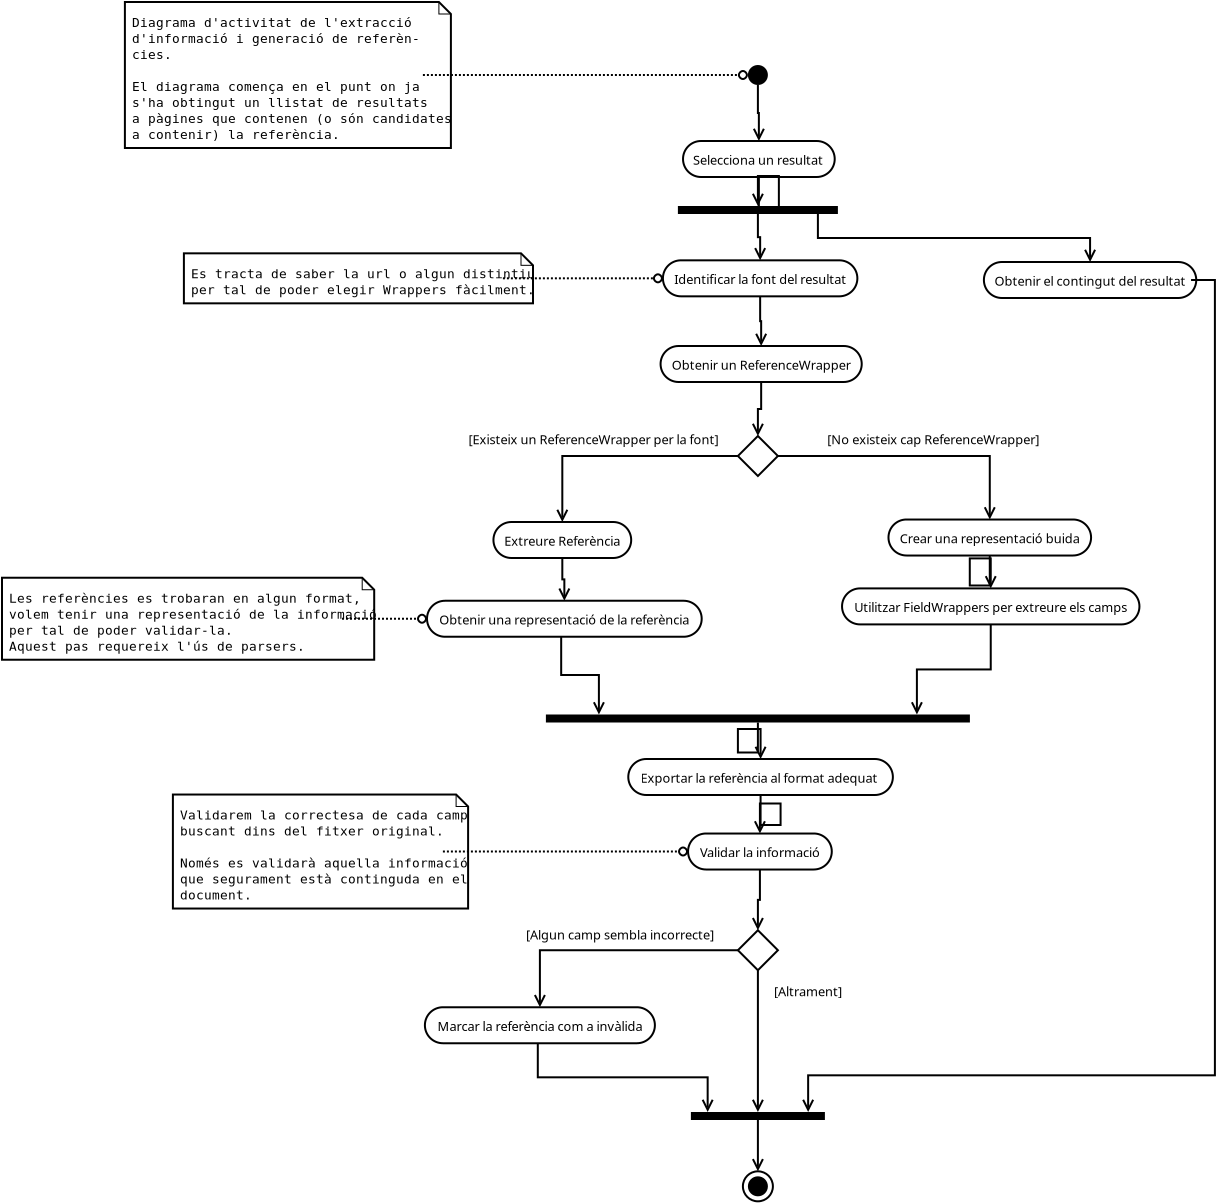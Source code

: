 <?xml version="1.0" encoding="UTF-8"?>
<dia:diagram xmlns:dia="http://www.lysator.liu.se/~alla/dia/">
  <dia:layer name="Fons" visible="true">
    <dia:object type="UML - Activity" version="0" id="O0">
      <dia:attribute name="obj_pos">
        <dia:point val="18.456,4.25"/>
      </dia:attribute>
      <dia:attribute name="obj_bb">
        <dia:rectangle val="18.456,4.25;25.944,6.05"/>
      </dia:attribute>
      <dia:attribute name="elem_corner">
        <dia:point val="18.456,4.25"/>
      </dia:attribute>
      <dia:attribute name="elem_width">
        <dia:real val="7.487"/>
      </dia:attribute>
      <dia:attribute name="elem_height">
        <dia:real val="1.8"/>
      </dia:attribute>
      <dia:attribute name="line_colour">
        <dia:color val="#000000"/>
      </dia:attribute>
      <dia:attribute name="fill_colour">
        <dia:color val="#ffffff"/>
      </dia:attribute>
      <dia:attribute name="text">
        <dia:composite type="text">
          <dia:attribute name="string">
            <dia:string>#Selecciona un resultat#</dia:string>
          </dia:attribute>
          <dia:attribute name="font">
            <dia:font family="sans" style="0" name="Helvetica"/>
          </dia:attribute>
          <dia:attribute name="height">
            <dia:real val="0.8"/>
          </dia:attribute>
          <dia:attribute name="pos">
            <dia:point val="22.2,5.293"/>
          </dia:attribute>
          <dia:attribute name="color">
            <dia:color val="#000000"/>
          </dia:attribute>
          <dia:attribute name="alignment">
            <dia:enum val="1"/>
          </dia:attribute>
        </dia:composite>
      </dia:attribute>
    </dia:object>
    <dia:object type="UML - Activity" version="0" id="O1">
      <dia:attribute name="obj_pos">
        <dia:point val="33.5,10.3"/>
      </dia:attribute>
      <dia:attribute name="obj_bb">
        <dia:rectangle val="33.5,10.3;43.858,12.1"/>
      </dia:attribute>
      <dia:attribute name="elem_corner">
        <dia:point val="33.5,10.3"/>
      </dia:attribute>
      <dia:attribute name="elem_width">
        <dia:real val="10.357"/>
      </dia:attribute>
      <dia:attribute name="elem_height">
        <dia:real val="1.8"/>
      </dia:attribute>
      <dia:attribute name="line_colour">
        <dia:color val="#000000"/>
      </dia:attribute>
      <dia:attribute name="fill_colour">
        <dia:color val="#ffffff"/>
      </dia:attribute>
      <dia:attribute name="text">
        <dia:composite type="text">
          <dia:attribute name="string">
            <dia:string>#Obtenir el contingut del resultat#</dia:string>
          </dia:attribute>
          <dia:attribute name="font">
            <dia:font family="sans" style="0" name="Helvetica"/>
          </dia:attribute>
          <dia:attribute name="height">
            <dia:real val="0.8"/>
          </dia:attribute>
          <dia:attribute name="pos">
            <dia:point val="38.679,11.342"/>
          </dia:attribute>
          <dia:attribute name="color">
            <dia:color val="#000000"/>
          </dia:attribute>
          <dia:attribute name="alignment">
            <dia:enum val="1"/>
          </dia:attribute>
        </dia:composite>
      </dia:attribute>
    </dia:object>
    <dia:object type="UML - Fork" version="0" id="O2">
      <dia:attribute name="obj_pos">
        <dia:point val="18.2,7.5"/>
      </dia:attribute>
      <dia:attribute name="obj_bb">
        <dia:rectangle val="18.2,7.5;26.2,7.9"/>
      </dia:attribute>
      <dia:attribute name="elem_corner">
        <dia:point val="18.2,7.5"/>
      </dia:attribute>
      <dia:attribute name="elem_width">
        <dia:real val="8"/>
      </dia:attribute>
      <dia:attribute name="elem_height">
        <dia:real val="0.4"/>
      </dia:attribute>
    </dia:object>
    <dia:object type="UML - Activity" version="0" id="O3">
      <dia:attribute name="obj_pos">
        <dia:point val="17.334,14.5"/>
      </dia:attribute>
      <dia:attribute name="obj_bb">
        <dia:rectangle val="17.334,14.5;27.066,16.3"/>
      </dia:attribute>
      <dia:attribute name="elem_corner">
        <dia:point val="17.334,14.5"/>
      </dia:attribute>
      <dia:attribute name="elem_width">
        <dia:real val="9.732"/>
      </dia:attribute>
      <dia:attribute name="elem_height">
        <dia:real val="1.8"/>
      </dia:attribute>
      <dia:attribute name="line_colour">
        <dia:color val="#000000"/>
      </dia:attribute>
      <dia:attribute name="fill_colour">
        <dia:color val="#ffffff"/>
      </dia:attribute>
      <dia:attribute name="text">
        <dia:composite type="text">
          <dia:attribute name="string">
            <dia:string>#Obtenir un ReferenceWrapper#</dia:string>
          </dia:attribute>
          <dia:attribute name="font">
            <dia:font family="sans" style="0" name="Helvetica"/>
          </dia:attribute>
          <dia:attribute name="height">
            <dia:real val="0.8"/>
          </dia:attribute>
          <dia:attribute name="pos">
            <dia:point val="22.2,15.543"/>
          </dia:attribute>
          <dia:attribute name="color">
            <dia:color val="#000000"/>
          </dia:attribute>
          <dia:attribute name="alignment">
            <dia:enum val="1"/>
          </dia:attribute>
        </dia:composite>
      </dia:attribute>
    </dia:object>
    <dia:object type="UML - Activity" version="0" id="O4">
      <dia:attribute name="obj_pos">
        <dia:point val="8.977,23.3"/>
      </dia:attribute>
      <dia:attribute name="obj_bb">
        <dia:rectangle val="8.977,23.3;15.75,25.1"/>
      </dia:attribute>
      <dia:attribute name="elem_corner">
        <dia:point val="8.977,23.3"/>
      </dia:attribute>
      <dia:attribute name="elem_width">
        <dia:real val="6.772"/>
      </dia:attribute>
      <dia:attribute name="elem_height">
        <dia:real val="1.8"/>
      </dia:attribute>
      <dia:attribute name="line_colour">
        <dia:color val="#000000"/>
      </dia:attribute>
      <dia:attribute name="fill_colour">
        <dia:color val="#ffffff"/>
      </dia:attribute>
      <dia:attribute name="text">
        <dia:composite type="text">
          <dia:attribute name="string">
            <dia:string>#Extreure Referència#</dia:string>
          </dia:attribute>
          <dia:attribute name="font">
            <dia:font family="sans" style="0" name="Helvetica"/>
          </dia:attribute>
          <dia:attribute name="height">
            <dia:real val="0.8"/>
          </dia:attribute>
          <dia:attribute name="pos">
            <dia:point val="12.364,24.343"/>
          </dia:attribute>
          <dia:attribute name="color">
            <dia:color val="#000000"/>
          </dia:attribute>
          <dia:attribute name="alignment">
            <dia:enum val="1"/>
          </dia:attribute>
        </dia:composite>
      </dia:attribute>
    </dia:object>
    <dia:object type="UML - Branch" version="0" id="O5">
      <dia:attribute name="obj_pos">
        <dia:point val="21.2,19"/>
      </dia:attribute>
      <dia:attribute name="obj_bb">
        <dia:rectangle val="21.15,18.95;23.25,21.05"/>
      </dia:attribute>
      <dia:attribute name="elem_corner">
        <dia:point val="21.2,19"/>
      </dia:attribute>
      <dia:attribute name="elem_width">
        <dia:real val="2"/>
      </dia:attribute>
      <dia:attribute name="elem_height">
        <dia:real val="2"/>
      </dia:attribute>
      <dia:attribute name="line_colour">
        <dia:color val="#000000"/>
      </dia:attribute>
      <dia:attribute name="fill_colour">
        <dia:color val="#ffffff"/>
      </dia:attribute>
    </dia:object>
    <dia:object type="UML - Activity" version="0" id="O6">
      <dia:attribute name="obj_pos">
        <dia:point val="28.729,23.175"/>
      </dia:attribute>
      <dia:attribute name="obj_bb">
        <dia:rectangle val="28.729,23.175;38.609,24.975"/>
      </dia:attribute>
      <dia:attribute name="elem_corner">
        <dia:point val="28.729,23.175"/>
      </dia:attribute>
      <dia:attribute name="elem_width">
        <dia:real val="9.88"/>
      </dia:attribute>
      <dia:attribute name="elem_height">
        <dia:real val="1.8"/>
      </dia:attribute>
      <dia:attribute name="line_colour">
        <dia:color val="#000000"/>
      </dia:attribute>
      <dia:attribute name="fill_colour">
        <dia:color val="#ffffff"/>
      </dia:attribute>
      <dia:attribute name="text">
        <dia:composite type="text">
          <dia:attribute name="string">
            <dia:string>#Crear una representació buida#</dia:string>
          </dia:attribute>
          <dia:attribute name="font">
            <dia:font family="sans" style="0" name="Helvetica"/>
          </dia:attribute>
          <dia:attribute name="height">
            <dia:real val="0.8"/>
          </dia:attribute>
          <dia:attribute name="pos">
            <dia:point val="33.669,24.218"/>
          </dia:attribute>
          <dia:attribute name="color">
            <dia:color val="#000000"/>
          </dia:attribute>
          <dia:attribute name="alignment">
            <dia:enum val="1"/>
          </dia:attribute>
        </dia:composite>
      </dia:attribute>
    </dia:object>
    <dia:object type="UML - Activity" version="0" id="O7">
      <dia:attribute name="obj_pos">
        <dia:point val="26.407,26.62"/>
      </dia:attribute>
      <dia:attribute name="obj_bb">
        <dia:rectangle val="26.407,26.62;40.932,28.42"/>
      </dia:attribute>
      <dia:attribute name="elem_corner">
        <dia:point val="26.407,26.62"/>
      </dia:attribute>
      <dia:attribute name="elem_width">
        <dia:real val="14.525"/>
      </dia:attribute>
      <dia:attribute name="elem_height">
        <dia:real val="1.8"/>
      </dia:attribute>
      <dia:attribute name="line_colour">
        <dia:color val="#000000"/>
      </dia:attribute>
      <dia:attribute name="fill_colour">
        <dia:color val="#ffffff"/>
      </dia:attribute>
      <dia:attribute name="text">
        <dia:composite type="text">
          <dia:attribute name="string">
            <dia:string>#Utilitzar FieldWrappers per extreure els camps#</dia:string>
          </dia:attribute>
          <dia:attribute name="font">
            <dia:font family="sans" style="0" name="Helvetica"/>
          </dia:attribute>
          <dia:attribute name="height">
            <dia:real val="0.8"/>
          </dia:attribute>
          <dia:attribute name="pos">
            <dia:point val="33.669,27.663"/>
          </dia:attribute>
          <dia:attribute name="color">
            <dia:color val="#000000"/>
          </dia:attribute>
          <dia:attribute name="alignment">
            <dia:enum val="1"/>
          </dia:attribute>
        </dia:composite>
      </dia:attribute>
    </dia:object>
    <dia:object type="UML - Fork" version="0" id="O8">
      <dia:attribute name="obj_pos">
        <dia:point val="11.6,32.925"/>
      </dia:attribute>
      <dia:attribute name="obj_bb">
        <dia:rectangle val="11.6,32.925;32.8,33.325"/>
      </dia:attribute>
      <dia:attribute name="elem_corner">
        <dia:point val="11.6,32.925"/>
      </dia:attribute>
      <dia:attribute name="elem_width">
        <dia:real val="21.2"/>
      </dia:attribute>
      <dia:attribute name="elem_height">
        <dia:real val="0.4"/>
      </dia:attribute>
    </dia:object>
    <dia:object type="UML - Branch" version="0" id="O9">
      <dia:attribute name="obj_pos">
        <dia:point val="21.2,43.712"/>
      </dia:attribute>
      <dia:attribute name="obj_bb">
        <dia:rectangle val="21.15,43.663;23.25,45.763"/>
      </dia:attribute>
      <dia:attribute name="elem_corner">
        <dia:point val="21.2,43.712"/>
      </dia:attribute>
      <dia:attribute name="elem_width">
        <dia:real val="2"/>
      </dia:attribute>
      <dia:attribute name="elem_height">
        <dia:real val="2"/>
      </dia:attribute>
      <dia:attribute name="line_colour">
        <dia:color val="#000000"/>
      </dia:attribute>
      <dia:attribute name="fill_colour">
        <dia:color val="#ffffff"/>
      </dia:attribute>
    </dia:object>
    <dia:object type="UML - Activity" version="0" id="O10">
      <dia:attribute name="obj_pos">
        <dia:point val="5.55,47.562"/>
      </dia:attribute>
      <dia:attribute name="obj_bb">
        <dia:rectangle val="5.55,47.562;16.84,49.362"/>
      </dia:attribute>
      <dia:attribute name="elem_corner">
        <dia:point val="5.55,47.562"/>
      </dia:attribute>
      <dia:attribute name="elem_width">
        <dia:real val="11.29"/>
      </dia:attribute>
      <dia:attribute name="elem_height">
        <dia:real val="1.8"/>
      </dia:attribute>
      <dia:attribute name="line_colour">
        <dia:color val="#000000"/>
      </dia:attribute>
      <dia:attribute name="fill_colour">
        <dia:color val="#ffffff"/>
      </dia:attribute>
      <dia:attribute name="text">
        <dia:composite type="text">
          <dia:attribute name="string">
            <dia:string>#Marcar la referència com a invàlida#</dia:string>
          </dia:attribute>
          <dia:attribute name="font">
            <dia:font family="sans" style="0" name="Helvetica"/>
          </dia:attribute>
          <dia:attribute name="height">
            <dia:real val="0.8"/>
          </dia:attribute>
          <dia:attribute name="pos">
            <dia:point val="11.195,48.605"/>
          </dia:attribute>
          <dia:attribute name="color">
            <dia:color val="#000000"/>
          </dia:attribute>
          <dia:attribute name="alignment">
            <dia:enum val="1"/>
          </dia:attribute>
        </dia:composite>
      </dia:attribute>
    </dia:object>
    <dia:object type="UML - Transition" version="2" id="O11">
      <dia:attribute name="obj_pos">
        <dia:point val="21.2,20"/>
      </dia:attribute>
      <dia:attribute name="obj_bb">
        <dia:rectangle val="7.711,18.873;21.977,23.35"/>
      </dia:attribute>
      <dia:attribute name="orth_points">
        <dia:point val="21.2,20"/>
        <dia:point val="12.364,20"/>
        <dia:point val="12.364,23.3"/>
      </dia:attribute>
      <dia:attribute name="orth_orient">
        <dia:enum val="0"/>
        <dia:enum val="1"/>
      </dia:attribute>
      <dia:attribute name="orth_autoroute">
        <dia:boolean val="true"/>
      </dia:attribute>
      <dia:attribute name="trigger">
        <dia:string>#[Existeix un ReferenceWrapper per la font]#</dia:string>
      </dia:attribute>
      <dia:attribute name="action">
        <dia:string>##</dia:string>
      </dia:attribute>
      <dia:attribute name="guard">
        <dia:string>##</dia:string>
      </dia:attribute>
      <dia:attribute name="trigger_text_pos">
        <dia:point val="13.95,19.416"/>
      </dia:attribute>
      <dia:attribute name="guard_text_pos">
        <dia:point val="21.75,20.5"/>
      </dia:attribute>
      <dia:attribute name="direction_inverted">
        <dia:boolean val="false"/>
      </dia:attribute>
      <dia:connections>
        <dia:connection handle="0" to="O5" connection="0"/>
        <dia:connection handle="1" to="O4" connection="1"/>
      </dia:connections>
    </dia:object>
    <dia:object type="UML - Transition" version="2" id="O12">
      <dia:attribute name="obj_pos">
        <dia:point val="23.2,20"/>
      </dia:attribute>
      <dia:attribute name="obj_bb">
        <dia:rectangle val="23.15,18.873;36.171,23.225"/>
      </dia:attribute>
      <dia:attribute name="orth_points">
        <dia:point val="23.2,20"/>
        <dia:point val="33.669,20"/>
        <dia:point val="33.669,23.175"/>
      </dia:attribute>
      <dia:attribute name="orth_orient">
        <dia:enum val="0"/>
        <dia:enum val="1"/>
      </dia:attribute>
      <dia:attribute name="orth_autoroute">
        <dia:boolean val="true"/>
      </dia:attribute>
      <dia:attribute name="trigger">
        <dia:string>#[No existeix cap ReferenceWrapper]#</dia:string>
      </dia:attribute>
      <dia:attribute name="action">
        <dia:string>##</dia:string>
      </dia:attribute>
      <dia:attribute name="guard">
        <dia:string>##</dia:string>
      </dia:attribute>
      <dia:attribute name="trigger_text_pos">
        <dia:point val="30.9,19.416"/>
      </dia:attribute>
      <dia:attribute name="guard_text_pos">
        <dia:point val="23.75,20.587"/>
      </dia:attribute>
      <dia:attribute name="direction_inverted">
        <dia:boolean val="false"/>
      </dia:attribute>
      <dia:connections>
        <dia:connection handle="0" to="O5" connection="2"/>
        <dia:connection handle="1" to="O6" connection="1"/>
      </dia:connections>
    </dia:object>
    <dia:object type="UML - Transition" version="2" id="O13">
      <dia:attribute name="obj_pos">
        <dia:point val="22.2,7.9"/>
      </dia:attribute>
      <dia:attribute name="obj_bb">
        <dia:rectangle val="21.7,7.35;27.977,10.266"/>
      </dia:attribute>
      <dia:attribute name="orth_points">
        <dia:point val="22.2,7.9"/>
        <dia:point val="22.2,9.25"/>
        <dia:point val="22.2,9.25"/>
        <dia:point val="22.2,10.216"/>
      </dia:attribute>
      <dia:attribute name="orth_orient">
        <dia:enum val="1"/>
        <dia:enum val="0"/>
        <dia:enum val="1"/>
      </dia:attribute>
      <dia:attribute name="orth_autoroute">
        <dia:boolean val="true"/>
      </dia:attribute>
      <dia:attribute name="trigger">
        <dia:string>##</dia:string>
      </dia:attribute>
      <dia:attribute name="action">
        <dia:string>##</dia:string>
      </dia:attribute>
      <dia:attribute name="guard">
        <dia:string>##</dia:string>
      </dia:attribute>
      <dia:attribute name="trigger_text_pos">
        <dia:point val="27.75,7.75"/>
      </dia:attribute>
      <dia:attribute name="guard_text_pos">
        <dia:point val="27.75,8.75"/>
      </dia:attribute>
      <dia:attribute name="direction_inverted">
        <dia:boolean val="false"/>
      </dia:attribute>
      <dia:connections>
        <dia:connection handle="0" to="O2" connection="4"/>
        <dia:connection handle="1" to="O34" connection="1"/>
      </dia:connections>
    </dia:object>
    <dia:object type="UML - Transition" version="2" id="O14">
      <dia:attribute name="obj_pos">
        <dia:point val="25.2,7.9"/>
      </dia:attribute>
      <dia:attribute name="obj_bb">
        <dia:rectangle val="24.7,7.35;39.179,10.35"/>
      </dia:attribute>
      <dia:attribute name="orth_points">
        <dia:point val="25.2,7.9"/>
        <dia:point val="25.2,9.25"/>
        <dia:point val="38.679,9.25"/>
        <dia:point val="38.679,10.3"/>
      </dia:attribute>
      <dia:attribute name="orth_orient">
        <dia:enum val="1"/>
        <dia:enum val="0"/>
        <dia:enum val="1"/>
      </dia:attribute>
      <dia:attribute name="orth_autoroute">
        <dia:boolean val="true"/>
      </dia:attribute>
      <dia:attribute name="trigger">
        <dia:string>##</dia:string>
      </dia:attribute>
      <dia:attribute name="action">
        <dia:string>##</dia:string>
      </dia:attribute>
      <dia:attribute name="guard">
        <dia:string>##</dia:string>
      </dia:attribute>
      <dia:attribute name="trigger_text_pos">
        <dia:point val="33.65,7.75"/>
      </dia:attribute>
      <dia:attribute name="guard_text_pos">
        <dia:point val="33.65,8.75"/>
      </dia:attribute>
      <dia:attribute name="direction_inverted">
        <dia:boolean val="false"/>
      </dia:attribute>
      <dia:connections>
        <dia:connection handle="0" to="O2" connection="5"/>
        <dia:connection handle="1" to="O1" connection="1"/>
      </dia:connections>
    </dia:object>
    <dia:object type="UML - Transition" version="2" id="O15">
      <dia:attribute name="obj_pos">
        <dia:point val="21.2,44.712"/>
      </dia:attribute>
      <dia:attribute name="obj_bb">
        <dia:rectangle val="10.572,43.633;21.427,47.612"/>
      </dia:attribute>
      <dia:attribute name="orth_points">
        <dia:point val="21.2,44.712"/>
        <dia:point val="11.195,44.712"/>
        <dia:point val="11.195,47.562"/>
      </dia:attribute>
      <dia:attribute name="orth_orient">
        <dia:enum val="0"/>
        <dia:enum val="1"/>
      </dia:attribute>
      <dia:attribute name="orth_autoroute">
        <dia:boolean val="true"/>
      </dia:attribute>
      <dia:attribute name="trigger">
        <dia:string>#[Algun camp sembla incorrecte]#</dia:string>
      </dia:attribute>
      <dia:attribute name="action">
        <dia:string>##</dia:string>
      </dia:attribute>
      <dia:attribute name="guard">
        <dia:string>##</dia:string>
      </dia:attribute>
      <dia:attribute name="trigger_text_pos">
        <dia:point val="15.25,44.175"/>
      </dia:attribute>
      <dia:attribute name="guard_text_pos">
        <dia:point val="21.2,45.275"/>
      </dia:attribute>
      <dia:attribute name="direction_inverted">
        <dia:boolean val="false"/>
      </dia:attribute>
      <dia:connections>
        <dia:connection handle="0" to="O9" connection="0"/>
        <dia:connection handle="1" to="O10" connection="1"/>
      </dia:connections>
    </dia:object>
    <dia:object type="UML - Fork" version="0" id="O16">
      <dia:attribute name="obj_pos">
        <dia:point val="18.85,52.8"/>
      </dia:attribute>
      <dia:attribute name="obj_bb">
        <dia:rectangle val="18.85,52.8;25.55,53.2"/>
      </dia:attribute>
      <dia:attribute name="elem_corner">
        <dia:point val="18.85,52.8"/>
      </dia:attribute>
      <dia:attribute name="elem_width">
        <dia:real val="6.7"/>
      </dia:attribute>
      <dia:attribute name="elem_height">
        <dia:real val="0.4"/>
      </dia:attribute>
    </dia:object>
    <dia:object type="UML - Transition" version="2" id="O17">
      <dia:attribute name="obj_pos">
        <dia:point val="22.2,45.712"/>
      </dia:attribute>
      <dia:attribute name="obj_bb">
        <dia:rectangle val="21.7,45.663;26.384,52.85"/>
      </dia:attribute>
      <dia:attribute name="orth_points">
        <dia:point val="22.2,45.712"/>
        <dia:point val="22.2,49.156"/>
        <dia:point val="22.2,49.156"/>
        <dia:point val="22.2,52.8"/>
      </dia:attribute>
      <dia:attribute name="orth_orient">
        <dia:enum val="1"/>
        <dia:enum val="0"/>
        <dia:enum val="1"/>
      </dia:attribute>
      <dia:attribute name="orth_autoroute">
        <dia:boolean val="true"/>
      </dia:attribute>
      <dia:attribute name="trigger">
        <dia:string>#[Altrament]#</dia:string>
      </dia:attribute>
      <dia:attribute name="action">
        <dia:string>##</dia:string>
      </dia:attribute>
      <dia:attribute name="guard">
        <dia:string>##</dia:string>
      </dia:attribute>
      <dia:attribute name="trigger_text_pos">
        <dia:point val="24.7,46.913"/>
      </dia:attribute>
      <dia:attribute name="guard_text_pos">
        <dia:point val="22.15,46.312"/>
      </dia:attribute>
      <dia:attribute name="direction_inverted">
        <dia:boolean val="false"/>
      </dia:attribute>
      <dia:connections>
        <dia:connection handle="0" to="O9" connection="3"/>
        <dia:connection handle="1" to="O16" connection="1"/>
      </dia:connections>
    </dia:object>
    <dia:object type="UML - Transition" version="2" id="O18">
      <dia:attribute name="obj_pos">
        <dia:point val="11.195,49.362"/>
      </dia:attribute>
      <dia:attribute name="obj_bb">
        <dia:rectangle val="10.695,48.55;20.188,52.85"/>
      </dia:attribute>
      <dia:attribute name="orth_points">
        <dia:point val="11.195,49.362"/>
        <dia:point val="11.195,51.066"/>
        <dia:point val="19.688,51.066"/>
        <dia:point val="19.688,52.8"/>
      </dia:attribute>
      <dia:attribute name="orth_orient">
        <dia:enum val="1"/>
        <dia:enum val="0"/>
        <dia:enum val="1"/>
      </dia:attribute>
      <dia:attribute name="orth_autoroute">
        <dia:boolean val="false"/>
      </dia:attribute>
      <dia:attribute name="trigger">
        <dia:string>##</dia:string>
      </dia:attribute>
      <dia:attribute name="action">
        <dia:string>##</dia:string>
      </dia:attribute>
      <dia:attribute name="guard">
        <dia:string>##</dia:string>
      </dia:attribute>
      <dia:attribute name="trigger_text_pos">
        <dia:point val="11.25,48.95"/>
      </dia:attribute>
      <dia:attribute name="guard_text_pos">
        <dia:point val="11.25,49.95"/>
      </dia:attribute>
      <dia:attribute name="direction_inverted">
        <dia:boolean val="false"/>
      </dia:attribute>
      <dia:connections>
        <dia:connection handle="0" to="O10" connection="6"/>
        <dia:connection handle="1" to="O16" connection="0"/>
      </dia:connections>
    </dia:object>
    <dia:object type="UML - Transition" version="2" id="O19">
      <dia:attribute name="obj_pos">
        <dia:point val="22.2,1.45"/>
      </dia:attribute>
      <dia:attribute name="obj_bb">
        <dia:rectangle val="22.15,-0.134;30.977,4.321"/>
      </dia:attribute>
      <dia:attribute name="orth_points">
        <dia:point val="22.2,1.45"/>
        <dia:point val="22.2,1.45"/>
        <dia:point val="22.2,4.25"/>
        <dia:point val="22.2,4.25"/>
      </dia:attribute>
      <dia:attribute name="orth_orient">
        <dia:enum val="0"/>
        <dia:enum val="1"/>
        <dia:enum val="0"/>
      </dia:attribute>
      <dia:attribute name="orth_autoroute">
        <dia:boolean val="true"/>
      </dia:attribute>
      <dia:attribute name="trigger">
        <dia:string>##</dia:string>
      </dia:attribute>
      <dia:attribute name="action">
        <dia:string>##</dia:string>
      </dia:attribute>
      <dia:attribute name="guard">
        <dia:string>##</dia:string>
      </dia:attribute>
      <dia:attribute name="trigger_text_pos">
        <dia:point val="30.75,0.266"/>
      </dia:attribute>
      <dia:attribute name="guard_text_pos">
        <dia:point val="30.75,1.266"/>
      </dia:attribute>
      <dia:attribute name="direction_inverted">
        <dia:boolean val="false"/>
      </dia:attribute>
      <dia:connections>
        <dia:connection handle="0" to="O37" connection="6"/>
        <dia:connection handle="1" to="O0" connection="1"/>
      </dia:connections>
    </dia:object>
    <dia:object type="UML - Transition" version="2" id="O20">
      <dia:attribute name="obj_pos">
        <dia:point val="22.2,6.05"/>
      </dia:attribute>
      <dia:attribute name="obj_bb">
        <dia:rectangle val="21.7,5.166;30.977,7.55"/>
      </dia:attribute>
      <dia:attribute name="orth_points">
        <dia:point val="22.2,6.05"/>
        <dia:point val="22.2,6.725"/>
        <dia:point val="22.2,6.725"/>
        <dia:point val="22.2,7.5"/>
      </dia:attribute>
      <dia:attribute name="orth_orient">
        <dia:enum val="1"/>
        <dia:enum val="0"/>
        <dia:enum val="1"/>
      </dia:attribute>
      <dia:attribute name="orth_autoroute">
        <dia:boolean val="true"/>
      </dia:attribute>
      <dia:attribute name="trigger">
        <dia:string>##</dia:string>
      </dia:attribute>
      <dia:attribute name="action">
        <dia:string>##</dia:string>
      </dia:attribute>
      <dia:attribute name="guard">
        <dia:string>##</dia:string>
      </dia:attribute>
      <dia:attribute name="trigger_text_pos">
        <dia:point val="30.75,5.566"/>
      </dia:attribute>
      <dia:attribute name="guard_text_pos">
        <dia:point val="30.75,6.566"/>
      </dia:attribute>
      <dia:attribute name="direction_inverted">
        <dia:boolean val="false"/>
      </dia:attribute>
      <dia:connections>
        <dia:connection handle="0" to="O0" connection="6"/>
        <dia:connection handle="1" to="O2" connection="1"/>
      </dia:connections>
    </dia:object>
    <dia:object type="UML - Transition" version="2" id="O21">
      <dia:attribute name="obj_pos">
        <dia:point val="22.2,12.016"/>
      </dia:attribute>
      <dia:attribute name="obj_bb">
        <dia:rectangle val="21.7,11.266;22.936,14.55"/>
      </dia:attribute>
      <dia:attribute name="orth_points">
        <dia:point val="22.2,12.016"/>
        <dia:point val="22.2,13.258"/>
        <dia:point val="22.2,13.258"/>
        <dia:point val="22.2,14.5"/>
      </dia:attribute>
      <dia:attribute name="orth_orient">
        <dia:enum val="1"/>
        <dia:enum val="0"/>
        <dia:enum val="1"/>
      </dia:attribute>
      <dia:attribute name="orth_autoroute">
        <dia:boolean val="true"/>
      </dia:attribute>
      <dia:attribute name="trigger">
        <dia:string>##</dia:string>
      </dia:attribute>
      <dia:attribute name="action">
        <dia:string>##</dia:string>
      </dia:attribute>
      <dia:attribute name="guard">
        <dia:string>##</dia:string>
      </dia:attribute>
      <dia:attribute name="trigger_text_pos">
        <dia:point val="22.709,11.666"/>
      </dia:attribute>
      <dia:attribute name="guard_text_pos">
        <dia:point val="22.709,12.666"/>
      </dia:attribute>
      <dia:attribute name="direction_inverted">
        <dia:boolean val="false"/>
      </dia:attribute>
      <dia:connections>
        <dia:connection handle="0" to="O34" connection="6"/>
        <dia:connection handle="1" to="O3" connection="1"/>
      </dia:connections>
    </dia:object>
    <dia:object type="UML - Transition" version="2" id="O22">
      <dia:attribute name="obj_pos">
        <dia:point val="22.2,16.3"/>
      </dia:attribute>
      <dia:attribute name="obj_bb">
        <dia:rectangle val="22.15,15.416;22.977,19.071"/>
      </dia:attribute>
      <dia:attribute name="orth_points">
        <dia:point val="22.2,16.3"/>
        <dia:point val="22.2,16.3"/>
        <dia:point val="22.2,19"/>
        <dia:point val="22.2,19"/>
      </dia:attribute>
      <dia:attribute name="orth_orient">
        <dia:enum val="0"/>
        <dia:enum val="1"/>
        <dia:enum val="0"/>
      </dia:attribute>
      <dia:attribute name="orth_autoroute">
        <dia:boolean val="true"/>
      </dia:attribute>
      <dia:attribute name="trigger">
        <dia:string>##</dia:string>
      </dia:attribute>
      <dia:attribute name="action">
        <dia:string>##</dia:string>
      </dia:attribute>
      <dia:attribute name="guard">
        <dia:string>##</dia:string>
      </dia:attribute>
      <dia:attribute name="trigger_text_pos">
        <dia:point val="22.75,15.816"/>
      </dia:attribute>
      <dia:attribute name="guard_text_pos">
        <dia:point val="22.75,16.816"/>
      </dia:attribute>
      <dia:attribute name="direction_inverted">
        <dia:boolean val="false"/>
      </dia:attribute>
      <dia:connections>
        <dia:connection handle="0" to="O3" connection="6"/>
        <dia:connection handle="1" to="O5" connection="1"/>
      </dia:connections>
    </dia:object>
    <dia:object type="UML - Transition" version="2" id="O23">
      <dia:attribute name="obj_pos">
        <dia:point val="12.364,29.038"/>
      </dia:attribute>
      <dia:attribute name="obj_bb">
        <dia:rectangle val="11.864,28.216;14.75,32.975"/>
      </dia:attribute>
      <dia:attribute name="orth_points">
        <dia:point val="12.364,29.038"/>
        <dia:point val="12.364,30.95"/>
        <dia:point val="14.25,30.95"/>
        <dia:point val="14.25,32.925"/>
      </dia:attribute>
      <dia:attribute name="orth_orient">
        <dia:enum val="1"/>
        <dia:enum val="0"/>
        <dia:enum val="1"/>
      </dia:attribute>
      <dia:attribute name="orth_autoroute">
        <dia:boolean val="false"/>
      </dia:attribute>
      <dia:attribute name="trigger">
        <dia:string>##</dia:string>
      </dia:attribute>
      <dia:attribute name="action">
        <dia:string>##</dia:string>
      </dia:attribute>
      <dia:attribute name="guard">
        <dia:string>##</dia:string>
      </dia:attribute>
      <dia:attribute name="trigger_text_pos">
        <dia:point val="12.4,28.616"/>
      </dia:attribute>
      <dia:attribute name="guard_text_pos">
        <dia:point val="12.4,29.616"/>
      </dia:attribute>
      <dia:attribute name="direction_inverted">
        <dia:boolean val="false"/>
      </dia:attribute>
      <dia:connections>
        <dia:connection handle="0" to="O26" connection="6"/>
        <dia:connection handle="1" to="O8" connection="0"/>
      </dia:connections>
    </dia:object>
    <dia:object type="UML - Transition" version="2" id="O24">
      <dia:attribute name="obj_pos">
        <dia:point val="33.669,24.975"/>
      </dia:attribute>
      <dia:attribute name="obj_bb">
        <dia:rectangle val="30.672,24.166;33.719,26.691"/>
      </dia:attribute>
      <dia:attribute name="orth_points">
        <dia:point val="33.669,24.975"/>
        <dia:point val="33.669,24.975"/>
        <dia:point val="33.669,26.62"/>
        <dia:point val="33.669,26.62"/>
      </dia:attribute>
      <dia:attribute name="orth_orient">
        <dia:enum val="0"/>
        <dia:enum val="1"/>
        <dia:enum val="0"/>
      </dia:attribute>
      <dia:attribute name="orth_autoroute">
        <dia:boolean val="true"/>
      </dia:attribute>
      <dia:attribute name="trigger">
        <dia:string>##</dia:string>
      </dia:attribute>
      <dia:attribute name="action">
        <dia:string>##</dia:string>
      </dia:attribute>
      <dia:attribute name="guard">
        <dia:string>##</dia:string>
      </dia:attribute>
      <dia:attribute name="trigger_text_pos">
        <dia:point val="30.9,24.566"/>
      </dia:attribute>
      <dia:attribute name="guard_text_pos">
        <dia:point val="30.9,25.566"/>
      </dia:attribute>
      <dia:attribute name="direction_inverted">
        <dia:boolean val="false"/>
      </dia:attribute>
      <dia:connections>
        <dia:connection handle="0" to="O6" connection="6"/>
        <dia:connection handle="1" to="O7" connection="1"/>
      </dia:connections>
    </dia:object>
    <dia:object type="UML - Transition" version="2" id="O25">
      <dia:attribute name="obj_pos">
        <dia:point val="12.364,25.1"/>
      </dia:attribute>
      <dia:attribute name="obj_bb">
        <dia:rectangle val="12.314,24.266;15.977,27.308"/>
      </dia:attribute>
      <dia:attribute name="orth_points">
        <dia:point val="12.364,25.1"/>
        <dia:point val="12.364,25.1"/>
        <dia:point val="12.364,27.238"/>
        <dia:point val="12.364,27.238"/>
      </dia:attribute>
      <dia:attribute name="orth_orient">
        <dia:enum val="0"/>
        <dia:enum val="1"/>
        <dia:enum val="0"/>
      </dia:attribute>
      <dia:attribute name="orth_autoroute">
        <dia:boolean val="true"/>
      </dia:attribute>
      <dia:attribute name="trigger">
        <dia:string>##</dia:string>
      </dia:attribute>
      <dia:attribute name="action">
        <dia:string>##</dia:string>
      </dia:attribute>
      <dia:attribute name="guard">
        <dia:string>##</dia:string>
      </dia:attribute>
      <dia:attribute name="trigger_text_pos">
        <dia:point val="15.75,24.666"/>
      </dia:attribute>
      <dia:attribute name="guard_text_pos">
        <dia:point val="15.75,25.666"/>
      </dia:attribute>
      <dia:attribute name="direction_inverted">
        <dia:boolean val="false"/>
      </dia:attribute>
      <dia:connections>
        <dia:connection handle="0" to="O4" connection="6"/>
        <dia:connection handle="1" to="O26" connection="1"/>
      </dia:connections>
    </dia:object>
    <dia:group>
      <dia:object type="UML - Activity" version="0" id="O26">
        <dia:attribute name="obj_pos">
          <dia:point val="5.655,27.238"/>
        </dia:attribute>
        <dia:attribute name="obj_bb">
          <dia:rectangle val="5.655,27.238;19.073,29.038"/>
        </dia:attribute>
        <dia:attribute name="elem_corner">
          <dia:point val="5.655,27.238"/>
        </dia:attribute>
        <dia:attribute name="elem_width">
          <dia:real val="13.418"/>
        </dia:attribute>
        <dia:attribute name="elem_height">
          <dia:real val="1.8"/>
        </dia:attribute>
        <dia:attribute name="line_colour">
          <dia:color val="#000000"/>
        </dia:attribute>
        <dia:attribute name="fill_colour">
          <dia:color val="#ffffff"/>
        </dia:attribute>
        <dia:attribute name="text">
          <dia:composite type="text">
            <dia:attribute name="string">
              <dia:string>#Obtenir una representació de la referència#</dia:string>
            </dia:attribute>
            <dia:attribute name="font">
              <dia:font family="sans" style="0" name="Helvetica"/>
            </dia:attribute>
            <dia:attribute name="height">
              <dia:real val="0.8"/>
            </dia:attribute>
            <dia:attribute name="pos">
              <dia:point val="12.364,28.28"/>
            </dia:attribute>
            <dia:attribute name="color">
              <dia:color val="#000000"/>
            </dia:attribute>
            <dia:attribute name="alignment">
              <dia:enum val="1"/>
            </dia:attribute>
          </dia:composite>
        </dia:attribute>
      </dia:object>
      <dia:object type="UML - Note" version="0" id="O27">
        <dia:attribute name="obj_pos">
          <dia:point val="-15.595,26.087"/>
        </dia:attribute>
        <dia:attribute name="obj_bb">
          <dia:rectangle val="-15.645,26.038;1.455,30.238"/>
        </dia:attribute>
        <dia:attribute name="elem_corner">
          <dia:point val="-15.595,26.087"/>
        </dia:attribute>
        <dia:attribute name="elem_width">
          <dia:real val="17"/>
        </dia:attribute>
        <dia:attribute name="elem_height">
          <dia:real val="4.1"/>
        </dia:attribute>
        <dia:attribute name="line_colour">
          <dia:color val="#000000"/>
        </dia:attribute>
        <dia:attribute name="fill_colour">
          <dia:color val="#ffffff"/>
        </dia:attribute>
        <dia:attribute name="text">
          <dia:composite type="text">
            <dia:attribute name="string">
              <dia:string>#Les referències es trobaran en algun format,
volem tenir una representació de la informació
per tal de poder validar-la.
Aquest pas requereix l'ús de parsers.#</dia:string>
            </dia:attribute>
            <dia:attribute name="font">
              <dia:font family="monospace" style="0" name="Courier"/>
            </dia:attribute>
            <dia:attribute name="height">
              <dia:real val="0.8"/>
            </dia:attribute>
            <dia:attribute name="pos">
              <dia:point val="-15.245,27.28"/>
            </dia:attribute>
            <dia:attribute name="color">
              <dia:color val="#000000"/>
            </dia:attribute>
            <dia:attribute name="alignment">
              <dia:enum val="0"/>
            </dia:attribute>
          </dia:composite>
        </dia:attribute>
      </dia:object>
      <dia:object type="Standard - Line" version="0" id="O28">
        <dia:attribute name="obj_pos">
          <dia:point val="1.405,28.137"/>
        </dia:attribute>
        <dia:attribute name="obj_bb">
          <dia:rectangle val="1.355,27.738;5.705,28.538"/>
        </dia:attribute>
        <dia:attribute name="conn_endpoints">
          <dia:point val="1.405,28.137"/>
          <dia:point val="5.655,28.137"/>
        </dia:attribute>
        <dia:attribute name="numcp">
          <dia:int val="1"/>
        </dia:attribute>
        <dia:attribute name="line_style">
          <dia:enum val="4"/>
        </dia:attribute>
        <dia:attribute name="end_arrow">
          <dia:enum val="9"/>
        </dia:attribute>
        <dia:attribute name="end_arrow_length">
          <dia:real val="0.4"/>
        </dia:attribute>
        <dia:attribute name="end_arrow_width">
          <dia:real val="0.4"/>
        </dia:attribute>
        <dia:connections>
          <dia:connection handle="0" to="O27" connection="4"/>
          <dia:connection handle="1" to="O26" connection="3"/>
        </dia:connections>
      </dia:object>
    </dia:group>
    <dia:object type="UML - Activity" version="0" id="O29">
      <dia:attribute name="obj_pos">
        <dia:point val="15.719,35.15"/>
      </dia:attribute>
      <dia:attribute name="obj_bb">
        <dia:rectangle val="15.719,35.15;28.681,36.95"/>
      </dia:attribute>
      <dia:attribute name="elem_corner">
        <dia:point val="15.719,35.15"/>
      </dia:attribute>
      <dia:attribute name="elem_width">
        <dia:real val="12.963"/>
      </dia:attribute>
      <dia:attribute name="elem_height">
        <dia:real val="1.8"/>
      </dia:attribute>
      <dia:attribute name="line_colour">
        <dia:color val="#000000"/>
      </dia:attribute>
      <dia:attribute name="fill_colour">
        <dia:color val="#ffffff"/>
      </dia:attribute>
      <dia:attribute name="text">
        <dia:composite type="text">
          <dia:attribute name="string">
            <dia:string>#Exportar la referència al format adequat #</dia:string>
          </dia:attribute>
          <dia:attribute name="font">
            <dia:font family="sans" style="0" name="Helvetica"/>
          </dia:attribute>
          <dia:attribute name="height">
            <dia:real val="0.8"/>
          </dia:attribute>
          <dia:attribute name="pos">
            <dia:point val="22.2,36.193"/>
          </dia:attribute>
          <dia:attribute name="color">
            <dia:color val="#000000"/>
          </dia:attribute>
          <dia:attribute name="alignment">
            <dia:enum val="1"/>
          </dia:attribute>
        </dia:composite>
      </dia:attribute>
    </dia:object>
    <dia:object type="UML - Transition" version="2" id="O30">
      <dia:attribute name="obj_pos">
        <dia:point val="22.2,40.675"/>
      </dia:attribute>
      <dia:attribute name="obj_bb">
        <dia:rectangle val="21.7,39.866;22.7,43.763"/>
      </dia:attribute>
      <dia:attribute name="orth_points">
        <dia:point val="22.2,40.675"/>
        <dia:point val="22.2,42.194"/>
        <dia:point val="22.2,42.194"/>
        <dia:point val="22.2,43.712"/>
      </dia:attribute>
      <dia:attribute name="orth_orient">
        <dia:enum val="1"/>
        <dia:enum val="0"/>
        <dia:enum val="1"/>
      </dia:attribute>
      <dia:attribute name="orth_autoroute">
        <dia:boolean val="true"/>
      </dia:attribute>
      <dia:attribute name="trigger">
        <dia:string>##</dia:string>
      </dia:attribute>
      <dia:attribute name="action">
        <dia:string>##</dia:string>
      </dia:attribute>
      <dia:attribute name="guard">
        <dia:string>##</dia:string>
      </dia:attribute>
      <dia:attribute name="trigger_text_pos">
        <dia:point val="22.2,40.266"/>
      </dia:attribute>
      <dia:attribute name="guard_text_pos">
        <dia:point val="22.2,41.266"/>
      </dia:attribute>
      <dia:attribute name="direction_inverted">
        <dia:boolean val="false"/>
      </dia:attribute>
      <dia:connections>
        <dia:connection handle="0" to="O41" connection="6"/>
        <dia:connection handle="1" to="O9" connection="1"/>
      </dia:connections>
    </dia:object>
    <dia:object type="UML - Transition" version="2" id="O31">
      <dia:attribute name="obj_pos">
        <dia:point val="43.858,11.2"/>
      </dia:attribute>
      <dia:attribute name="obj_bb">
        <dia:rectangle val="24.212,10.416;45.1,52.85"/>
      </dia:attribute>
      <dia:attribute name="orth_points">
        <dia:point val="43.858,11.2"/>
        <dia:point val="45.05,11.2"/>
        <dia:point val="45.05,50.966"/>
        <dia:point val="24.712,50.966"/>
        <dia:point val="24.712,52.8"/>
      </dia:attribute>
      <dia:attribute name="orth_orient">
        <dia:enum val="0"/>
        <dia:enum val="1"/>
        <dia:enum val="0"/>
        <dia:enum val="1"/>
      </dia:attribute>
      <dia:attribute name="orth_autoroute">
        <dia:boolean val="false"/>
      </dia:attribute>
      <dia:attribute name="trigger">
        <dia:string>##</dia:string>
      </dia:attribute>
      <dia:attribute name="action">
        <dia:string>##</dia:string>
      </dia:attribute>
      <dia:attribute name="guard">
        <dia:string>##</dia:string>
      </dia:attribute>
      <dia:attribute name="trigger_text_pos">
        <dia:point val="43.95,10.816"/>
      </dia:attribute>
      <dia:attribute name="guard_text_pos">
        <dia:point val="43.95,11.816"/>
      </dia:attribute>
      <dia:attribute name="direction_inverted">
        <dia:boolean val="false"/>
      </dia:attribute>
      <dia:connections>
        <dia:connection handle="0" to="O1" connection="4"/>
        <dia:connection handle="1" to="O16" connection="2"/>
      </dia:connections>
    </dia:object>
    <dia:object type="UML - State Term" version="0" id="O32">
      <dia:attribute name="obj_pos">
        <dia:point val="21.45,55.766"/>
      </dia:attribute>
      <dia:attribute name="obj_bb">
        <dia:rectangle val="21.45,55.766;22.95,57.266"/>
      </dia:attribute>
      <dia:attribute name="elem_corner">
        <dia:point val="21.45,55.766"/>
      </dia:attribute>
      <dia:attribute name="elem_width">
        <dia:real val="1.5"/>
      </dia:attribute>
      <dia:attribute name="elem_height">
        <dia:real val="1.5"/>
      </dia:attribute>
      <dia:attribute name="is_final">
        <dia:boolean val="true"/>
      </dia:attribute>
    </dia:object>
    <dia:object type="UML - Transition" version="2" id="O33">
      <dia:attribute name="obj_pos">
        <dia:point val="22.2,53.2"/>
      </dia:attribute>
      <dia:attribute name="obj_bb">
        <dia:rectangle val="21.25,53.15;22.7,55.816"/>
      </dia:attribute>
      <dia:attribute name="orth_points">
        <dia:point val="22.2,53.2"/>
        <dia:point val="22.2,54.216"/>
        <dia:point val="22.2,54.216"/>
        <dia:point val="22.2,55.766"/>
      </dia:attribute>
      <dia:attribute name="orth_orient">
        <dia:enum val="1"/>
        <dia:enum val="0"/>
        <dia:enum val="1"/>
      </dia:attribute>
      <dia:attribute name="orth_autoroute">
        <dia:boolean val="false"/>
      </dia:attribute>
      <dia:attribute name="trigger">
        <dia:string>##</dia:string>
      </dia:attribute>
      <dia:attribute name="action">
        <dia:string>##</dia:string>
      </dia:attribute>
      <dia:attribute name="guard">
        <dia:string>##</dia:string>
      </dia:attribute>
      <dia:attribute name="trigger_text_pos">
        <dia:point val="21.25,54.466"/>
      </dia:attribute>
      <dia:attribute name="guard_text_pos">
        <dia:point val="22.2,53.716"/>
      </dia:attribute>
      <dia:attribute name="direction_inverted">
        <dia:boolean val="false"/>
      </dia:attribute>
      <dia:connections>
        <dia:connection handle="0" to="O16" connection="4"/>
        <dia:connection handle="1" to="O32" connection="1"/>
      </dia:connections>
    </dia:object>
    <dia:group>
      <dia:object type="UML - Activity" version="0" id="O34">
        <dia:attribute name="obj_pos">
          <dia:point val="17.451,10.216"/>
        </dia:attribute>
        <dia:attribute name="obj_bb">
          <dia:rectangle val="17.451,10.216;26.949,12.016"/>
        </dia:attribute>
        <dia:attribute name="elem_corner">
          <dia:point val="17.451,10.216"/>
        </dia:attribute>
        <dia:attribute name="elem_width">
          <dia:real val="9.498"/>
        </dia:attribute>
        <dia:attribute name="elem_height">
          <dia:real val="1.8"/>
        </dia:attribute>
        <dia:attribute name="line_colour">
          <dia:color val="#000000"/>
        </dia:attribute>
        <dia:attribute name="fill_colour">
          <dia:color val="#ffffff"/>
        </dia:attribute>
        <dia:attribute name="text">
          <dia:composite type="text">
            <dia:attribute name="string">
              <dia:string>#Identificar la font del resultat#</dia:string>
            </dia:attribute>
            <dia:attribute name="font">
              <dia:font family="sans" style="0" name="Helvetica"/>
            </dia:attribute>
            <dia:attribute name="height">
              <dia:real val="0.8"/>
            </dia:attribute>
            <dia:attribute name="pos">
              <dia:point val="22.2,11.258"/>
            </dia:attribute>
            <dia:attribute name="color">
              <dia:color val="#000000"/>
            </dia:attribute>
            <dia:attribute name="alignment">
              <dia:enum val="1"/>
            </dia:attribute>
          </dia:composite>
        </dia:attribute>
      </dia:object>
      <dia:object type="UML - Note" version="0" id="O35">
        <dia:attribute name="obj_pos">
          <dia:point val="-6.5,9.866"/>
        </dia:attribute>
        <dia:attribute name="obj_bb">
          <dia:rectangle val="-6.55,9.816;9.5,12.416"/>
        </dia:attribute>
        <dia:attribute name="elem_corner">
          <dia:point val="-6.5,9.866"/>
        </dia:attribute>
        <dia:attribute name="elem_width">
          <dia:real val="15.95"/>
        </dia:attribute>
        <dia:attribute name="elem_height">
          <dia:real val="2.5"/>
        </dia:attribute>
        <dia:attribute name="line_colour">
          <dia:color val="#000000"/>
        </dia:attribute>
        <dia:attribute name="fill_colour">
          <dia:color val="#ffffff"/>
        </dia:attribute>
        <dia:attribute name="text">
          <dia:composite type="text">
            <dia:attribute name="string">
              <dia:string>#Es tracta de saber la url o algun distintiu
per tal de poder elegir Wrappers fàcilment.#</dia:string>
            </dia:attribute>
            <dia:attribute name="font">
              <dia:font family="monospace" style="0" name="Courier"/>
            </dia:attribute>
            <dia:attribute name="height">
              <dia:real val="0.8"/>
            </dia:attribute>
            <dia:attribute name="pos">
              <dia:point val="-6.15,11.058"/>
            </dia:attribute>
            <dia:attribute name="color">
              <dia:color val="#000000"/>
            </dia:attribute>
            <dia:attribute name="alignment">
              <dia:enum val="0"/>
            </dia:attribute>
          </dia:composite>
        </dia:attribute>
      </dia:object>
      <dia:object type="Standard - Line" version="0" id="O36">
        <dia:attribute name="obj_pos">
          <dia:point val="9.45,11.116"/>
        </dia:attribute>
        <dia:attribute name="obj_bb">
          <dia:rectangle val="9.4,10.716;17.501,11.516"/>
        </dia:attribute>
        <dia:attribute name="conn_endpoints">
          <dia:point val="9.45,11.116"/>
          <dia:point val="17.451,11.116"/>
        </dia:attribute>
        <dia:attribute name="numcp">
          <dia:int val="1"/>
        </dia:attribute>
        <dia:attribute name="line_style">
          <dia:enum val="4"/>
        </dia:attribute>
        <dia:attribute name="end_arrow">
          <dia:enum val="9"/>
        </dia:attribute>
        <dia:attribute name="end_arrow_length">
          <dia:real val="0.4"/>
        </dia:attribute>
        <dia:attribute name="end_arrow_width">
          <dia:real val="0.4"/>
        </dia:attribute>
        <dia:connections>
          <dia:connection handle="0" to="O35" connection="4"/>
          <dia:connection handle="1" to="O34" connection="3"/>
        </dia:connections>
      </dia:object>
    </dia:group>
    <dia:group>
      <dia:object type="UML - State Term" version="0" id="O37">
        <dia:attribute name="obj_pos">
          <dia:point val="21.7,0.45"/>
        </dia:attribute>
        <dia:attribute name="obj_bb">
          <dia:rectangle val="21.7,0.45;22.7,1.45"/>
        </dia:attribute>
        <dia:attribute name="elem_corner">
          <dia:point val="21.7,0.45"/>
        </dia:attribute>
        <dia:attribute name="elem_width">
          <dia:real val="1"/>
        </dia:attribute>
        <dia:attribute name="elem_height">
          <dia:real val="1"/>
        </dia:attribute>
        <dia:attribute name="is_final">
          <dia:boolean val="false"/>
        </dia:attribute>
      </dia:object>
      <dia:object type="UML - Note" version="0" id="O38">
        <dia:attribute name="obj_pos">
          <dia:point val="-9.45,-2.7"/>
        </dia:attribute>
        <dia:attribute name="obj_bb">
          <dia:rectangle val="-9.5,-2.75;5.5,4.65"/>
        </dia:attribute>
        <dia:attribute name="elem_corner">
          <dia:point val="-9.45,-2.7"/>
        </dia:attribute>
        <dia:attribute name="elem_width">
          <dia:real val="14.9"/>
        </dia:attribute>
        <dia:attribute name="elem_height">
          <dia:real val="7.3"/>
        </dia:attribute>
        <dia:attribute name="line_colour">
          <dia:color val="#000000"/>
        </dia:attribute>
        <dia:attribute name="fill_colour">
          <dia:color val="#ffffff"/>
        </dia:attribute>
        <dia:attribute name="text">
          <dia:composite type="text">
            <dia:attribute name="string">
              <dia:string>#Diagrama d'activitat de l'extracció
d'informació i generació de referèn-
cies.

El diagrama comença en el punt on ja
s'ha obtingut un llistat de resultats
a pàgines que contenen (o són candidates
a contenir) la referència.#</dia:string>
            </dia:attribute>
            <dia:attribute name="font">
              <dia:font family="monospace" style="0" name="Courier"/>
            </dia:attribute>
            <dia:attribute name="height">
              <dia:real val="0.8"/>
            </dia:attribute>
            <dia:attribute name="pos">
              <dia:point val="-9.1,-1.525"/>
            </dia:attribute>
            <dia:attribute name="color">
              <dia:color val="#000000"/>
            </dia:attribute>
            <dia:attribute name="alignment">
              <dia:enum val="0"/>
            </dia:attribute>
          </dia:composite>
        </dia:attribute>
      </dia:object>
      <dia:object type="Standard - Line" version="0" id="O39">
        <dia:attribute name="obj_pos">
          <dia:point val="5.45,0.95"/>
        </dia:attribute>
        <dia:attribute name="obj_bb">
          <dia:rectangle val="5.4,0.55;21.75,1.35"/>
        </dia:attribute>
        <dia:attribute name="conn_endpoints">
          <dia:point val="5.45,0.95"/>
          <dia:point val="21.7,0.95"/>
        </dia:attribute>
        <dia:attribute name="numcp">
          <dia:int val="1"/>
        </dia:attribute>
        <dia:attribute name="line_style">
          <dia:enum val="4"/>
        </dia:attribute>
        <dia:attribute name="end_arrow">
          <dia:enum val="9"/>
        </dia:attribute>
        <dia:attribute name="end_arrow_length">
          <dia:real val="0.4"/>
        </dia:attribute>
        <dia:attribute name="end_arrow_width">
          <dia:real val="0.4"/>
        </dia:attribute>
        <dia:connections>
          <dia:connection handle="0" to="O38" connection="4"/>
          <dia:connection handle="1" to="O37" connection="3"/>
        </dia:connections>
      </dia:object>
    </dia:group>
    <dia:object type="UML - Transition" version="2" id="O40">
      <dia:attribute name="obj_pos">
        <dia:point val="33.669,28.42"/>
      </dia:attribute>
      <dia:attribute name="obj_bb">
        <dia:rectangle val="29.65,27.7;34.169,32.975"/>
      </dia:attribute>
      <dia:attribute name="orth_points">
        <dia:point val="33.669,28.42"/>
        <dia:point val="33.669,30.673"/>
        <dia:point val="30.15,30.673"/>
        <dia:point val="30.15,32.925"/>
      </dia:attribute>
      <dia:attribute name="orth_orient">
        <dia:enum val="1"/>
        <dia:enum val="0"/>
        <dia:enum val="1"/>
      </dia:attribute>
      <dia:attribute name="orth_autoroute">
        <dia:boolean val="true"/>
      </dia:attribute>
      <dia:attribute name="trigger">
        <dia:string>##</dia:string>
      </dia:attribute>
      <dia:attribute name="action">
        <dia:string>##</dia:string>
      </dia:attribute>
      <dia:attribute name="guard">
        <dia:string>##</dia:string>
      </dia:attribute>
      <dia:attribute name="trigger_text_pos">
        <dia:point val="33.693,28.1"/>
      </dia:attribute>
      <dia:attribute name="guard_text_pos">
        <dia:point val="33.693,29.1"/>
      </dia:attribute>
      <dia:attribute name="direction_inverted">
        <dia:boolean val="false"/>
      </dia:attribute>
      <dia:connections>
        <dia:connection handle="0" to="O7" connection="6"/>
        <dia:connection handle="1" to="O8" connection="2"/>
      </dia:connections>
    </dia:object>
    <dia:group>
      <dia:object type="UML - Activity" version="0" id="O41">
        <dia:attribute name="obj_pos">
          <dia:point val="18.707,38.875"/>
        </dia:attribute>
        <dia:attribute name="obj_bb">
          <dia:rectangle val="18.707,38.875;25.692,40.675"/>
        </dia:attribute>
        <dia:attribute name="elem_corner">
          <dia:point val="18.707,38.875"/>
        </dia:attribute>
        <dia:attribute name="elem_width">
          <dia:real val="6.985"/>
        </dia:attribute>
        <dia:attribute name="elem_height">
          <dia:real val="1.8"/>
        </dia:attribute>
        <dia:attribute name="line_colour">
          <dia:color val="#000000"/>
        </dia:attribute>
        <dia:attribute name="fill_colour">
          <dia:color val="#ffffff"/>
        </dia:attribute>
        <dia:attribute name="text">
          <dia:composite type="text">
            <dia:attribute name="string">
              <dia:string>#Validar la informació#</dia:string>
            </dia:attribute>
            <dia:attribute name="font">
              <dia:font family="sans" style="0" name="Helvetica"/>
            </dia:attribute>
            <dia:attribute name="height">
              <dia:real val="0.8"/>
            </dia:attribute>
            <dia:attribute name="pos">
              <dia:point val="22.2,39.917"/>
            </dia:attribute>
            <dia:attribute name="color">
              <dia:color val="#000000"/>
            </dia:attribute>
            <dia:attribute name="alignment">
              <dia:enum val="1"/>
            </dia:attribute>
          </dia:composite>
        </dia:attribute>
      </dia:object>
      <dia:object type="UML - Note" version="0" id="O42">
        <dia:attribute name="obj_pos">
          <dia:point val="-7.05,36.925"/>
        </dia:attribute>
        <dia:attribute name="obj_bb">
          <dia:rectangle val="-7.1,36.875;6.5,42.675"/>
        </dia:attribute>
        <dia:attribute name="elem_corner">
          <dia:point val="-7.05,36.925"/>
        </dia:attribute>
        <dia:attribute name="elem_width">
          <dia:real val="13.5"/>
        </dia:attribute>
        <dia:attribute name="elem_height">
          <dia:real val="5.7"/>
        </dia:attribute>
        <dia:attribute name="line_colour">
          <dia:color val="#000000"/>
        </dia:attribute>
        <dia:attribute name="fill_colour">
          <dia:color val="#ffffff"/>
        </dia:attribute>
        <dia:attribute name="text">
          <dia:composite type="text">
            <dia:attribute name="string">
              <dia:string>#Validarem la correctesa de cada camp
buscant dins del fitxer original.

Només es validarà aquella informació
que segurament està continguda en el
document. #</dia:string>
            </dia:attribute>
            <dia:attribute name="font">
              <dia:font family="monospace" style="0" name="Courier"/>
            </dia:attribute>
            <dia:attribute name="height">
              <dia:real val="0.8"/>
            </dia:attribute>
            <dia:attribute name="pos">
              <dia:point val="-6.7,38.094"/>
            </dia:attribute>
            <dia:attribute name="color">
              <dia:color val="#000000"/>
            </dia:attribute>
            <dia:attribute name="alignment">
              <dia:enum val="0"/>
            </dia:attribute>
          </dia:composite>
        </dia:attribute>
      </dia:object>
      <dia:object type="Standard - Line" version="0" id="O43">
        <dia:attribute name="obj_pos">
          <dia:point val="6.45,39.775"/>
        </dia:attribute>
        <dia:attribute name="obj_bb">
          <dia:rectangle val="6.4,39.375;18.758,40.175"/>
        </dia:attribute>
        <dia:attribute name="conn_endpoints">
          <dia:point val="6.45,39.775"/>
          <dia:point val="18.707,39.775"/>
        </dia:attribute>
        <dia:attribute name="numcp">
          <dia:int val="1"/>
        </dia:attribute>
        <dia:attribute name="line_style">
          <dia:enum val="4"/>
        </dia:attribute>
        <dia:attribute name="end_arrow">
          <dia:enum val="9"/>
        </dia:attribute>
        <dia:attribute name="end_arrow_length">
          <dia:real val="0.4"/>
        </dia:attribute>
        <dia:attribute name="end_arrow_width">
          <dia:real val="0.4"/>
        </dia:attribute>
        <dia:connections>
          <dia:connection handle="0" to="O42" connection="4"/>
          <dia:connection handle="1" to="O41" connection="3"/>
        </dia:connections>
      </dia:object>
    </dia:group>
    <dia:object type="UML - Transition" version="2" id="O44">
      <dia:attribute name="obj_pos">
        <dia:point val="22.2,33.325"/>
      </dia:attribute>
      <dia:attribute name="obj_bb">
        <dia:rectangle val="21.7,32.5;22.7,35.2"/>
      </dia:attribute>
      <dia:attribute name="orth_points">
        <dia:point val="22.2,33.325"/>
        <dia:point val="22.2,34.4"/>
        <dia:point val="22.2,34.4"/>
        <dia:point val="22.2,35.15"/>
      </dia:attribute>
      <dia:attribute name="orth_orient">
        <dia:enum val="1"/>
        <dia:enum val="0"/>
        <dia:enum val="1"/>
      </dia:attribute>
      <dia:attribute name="orth_autoroute">
        <dia:boolean val="true"/>
      </dia:attribute>
      <dia:attribute name="trigger">
        <dia:string>##</dia:string>
      </dia:attribute>
      <dia:attribute name="action">
        <dia:string>##</dia:string>
      </dia:attribute>
      <dia:attribute name="guard">
        <dia:string>##</dia:string>
      </dia:attribute>
      <dia:attribute name="trigger_text_pos">
        <dia:point val="22.243,32.9"/>
      </dia:attribute>
      <dia:attribute name="guard_text_pos">
        <dia:point val="22.243,33.9"/>
      </dia:attribute>
      <dia:attribute name="direction_inverted">
        <dia:boolean val="false"/>
      </dia:attribute>
      <dia:connections>
        <dia:connection handle="0" to="O8" connection="4"/>
        <dia:connection handle="1" to="O29" connection="1"/>
      </dia:connections>
    </dia:object>
    <dia:object type="UML - Transition" version="2" id="O45">
      <dia:attribute name="obj_pos">
        <dia:point val="22.2,36.95"/>
      </dia:attribute>
      <dia:attribute name="obj_bb">
        <dia:rectangle val="21.7,36.2;22.7,38.925"/>
      </dia:attribute>
      <dia:attribute name="orth_points">
        <dia:point val="22.2,36.95"/>
        <dia:point val="22.2,37.913"/>
        <dia:point val="22.2,37.913"/>
        <dia:point val="22.2,38.875"/>
      </dia:attribute>
      <dia:attribute name="orth_orient">
        <dia:enum val="1"/>
        <dia:enum val="0"/>
        <dia:enum val="1"/>
      </dia:attribute>
      <dia:attribute name="orth_autoroute">
        <dia:boolean val="true"/>
      </dia:attribute>
      <dia:attribute name="trigger">
        <dia:string>##</dia:string>
      </dia:attribute>
      <dia:attribute name="action">
        <dia:string>##</dia:string>
      </dia:attribute>
      <dia:attribute name="guard">
        <dia:string>##</dia:string>
      </dia:attribute>
      <dia:attribute name="trigger_text_pos">
        <dia:point val="22.193,36.6"/>
      </dia:attribute>
      <dia:attribute name="guard_text_pos">
        <dia:point val="22.193,37.6"/>
      </dia:attribute>
      <dia:attribute name="direction_inverted">
        <dia:boolean val="false"/>
      </dia:attribute>
      <dia:connections>
        <dia:connection handle="0" to="O29" connection="6"/>
        <dia:connection handle="1" to="O41" connection="1"/>
      </dia:connections>
    </dia:object>
  </dia:layer>
</dia:diagram>

